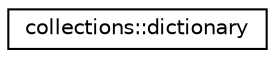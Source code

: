 digraph "Graphical Class Hierarchy"
{
 // LATEX_PDF_SIZE
  edge [fontname="Helvetica",fontsize="10",labelfontname="Helvetica",labelfontsize="10"];
  node [fontname="Helvetica",fontsize="10",shape=record];
  rankdir="LR";
  Node0 [label="collections::dictionary",height=0.2,width=0.4,color="black", fillcolor="white", style="filled",URL="$structcollections_1_1dictionary.html",tooltip="Defines a generic dictionary."];
}
